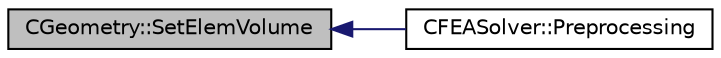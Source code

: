 digraph "CGeometry::SetElemVolume"
{
  edge [fontname="Helvetica",fontsize="10",labelfontname="Helvetica",labelfontsize="10"];
  node [fontname="Helvetica",fontsize="10",shape=record];
  rankdir="LR";
  Node2684 [label="CGeometry::SetElemVolume",height=0.2,width=0.4,color="black", fillcolor="grey75", style="filled", fontcolor="black"];
  Node2684 -> Node2685 [dir="back",color="midnightblue",fontsize="10",style="solid",fontname="Helvetica"];
  Node2685 [label="CFEASolver::Preprocessing",height=0.2,width=0.4,color="black", fillcolor="white", style="filled",URL="$class_c_f_e_a_solver.html#a2171424e52ccd32f17bcbd4972b1fe15",tooltip="Set residuals to zero. "];
}
